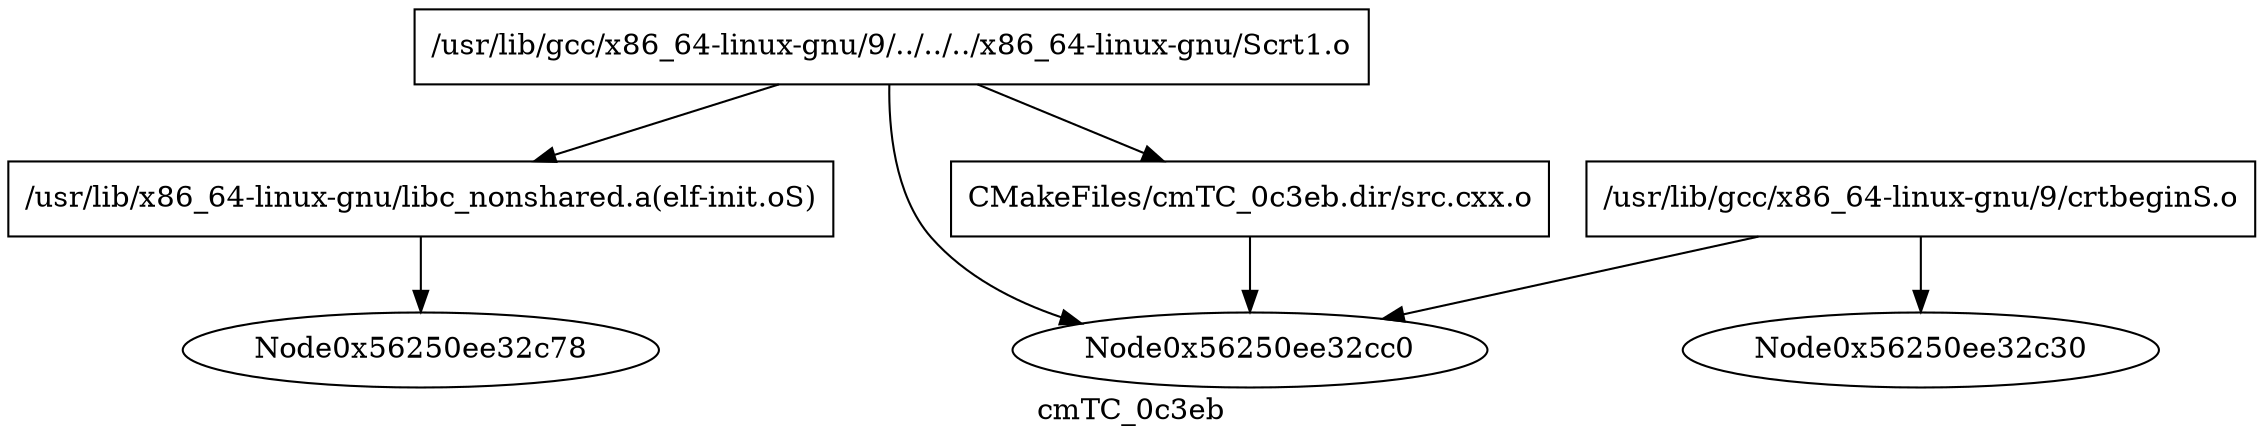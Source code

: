 digraph "cmTC_0c3eb" {
	label="cmTC_0c3eb";

	Node0x56250ee31c28 [shape=record,label="{/usr/lib/gcc/x86_64-linux-gnu/9/../../../x86_64-linux-gnu/Scrt1.o}"];
	Node0x56250ee31c28 -> Node0x56250ee31d90;
	Node0x56250ee31c28 -> Node0x56250ee32018;
	Node0x56250ee31c28 -> Node0x56250ee32cc0;
	Node0x56250ee328d0 [shape=record,label="{/usr/lib/gcc/x86_64-linux-gnu/9/crtbeginS.o}"];
	Node0x56250ee328d0 -> Node0x56250ee32c30;
	Node0x56250ee328d0 -> Node0x56250ee32cc0;
	Node0x56250ee31d90 [shape=record,label="{CMakeFiles/cmTC_0c3eb.dir/src.cxx.o}"];
	Node0x56250ee31d90 -> Node0x56250ee32cc0;
	Node0x56250ee32018 [shape=record,label="{/usr/lib/x86_64-linux-gnu/libc_nonshared.a(elf-init.oS)}"];
	Node0x56250ee32018 -> Node0x56250ee32c78;
}
